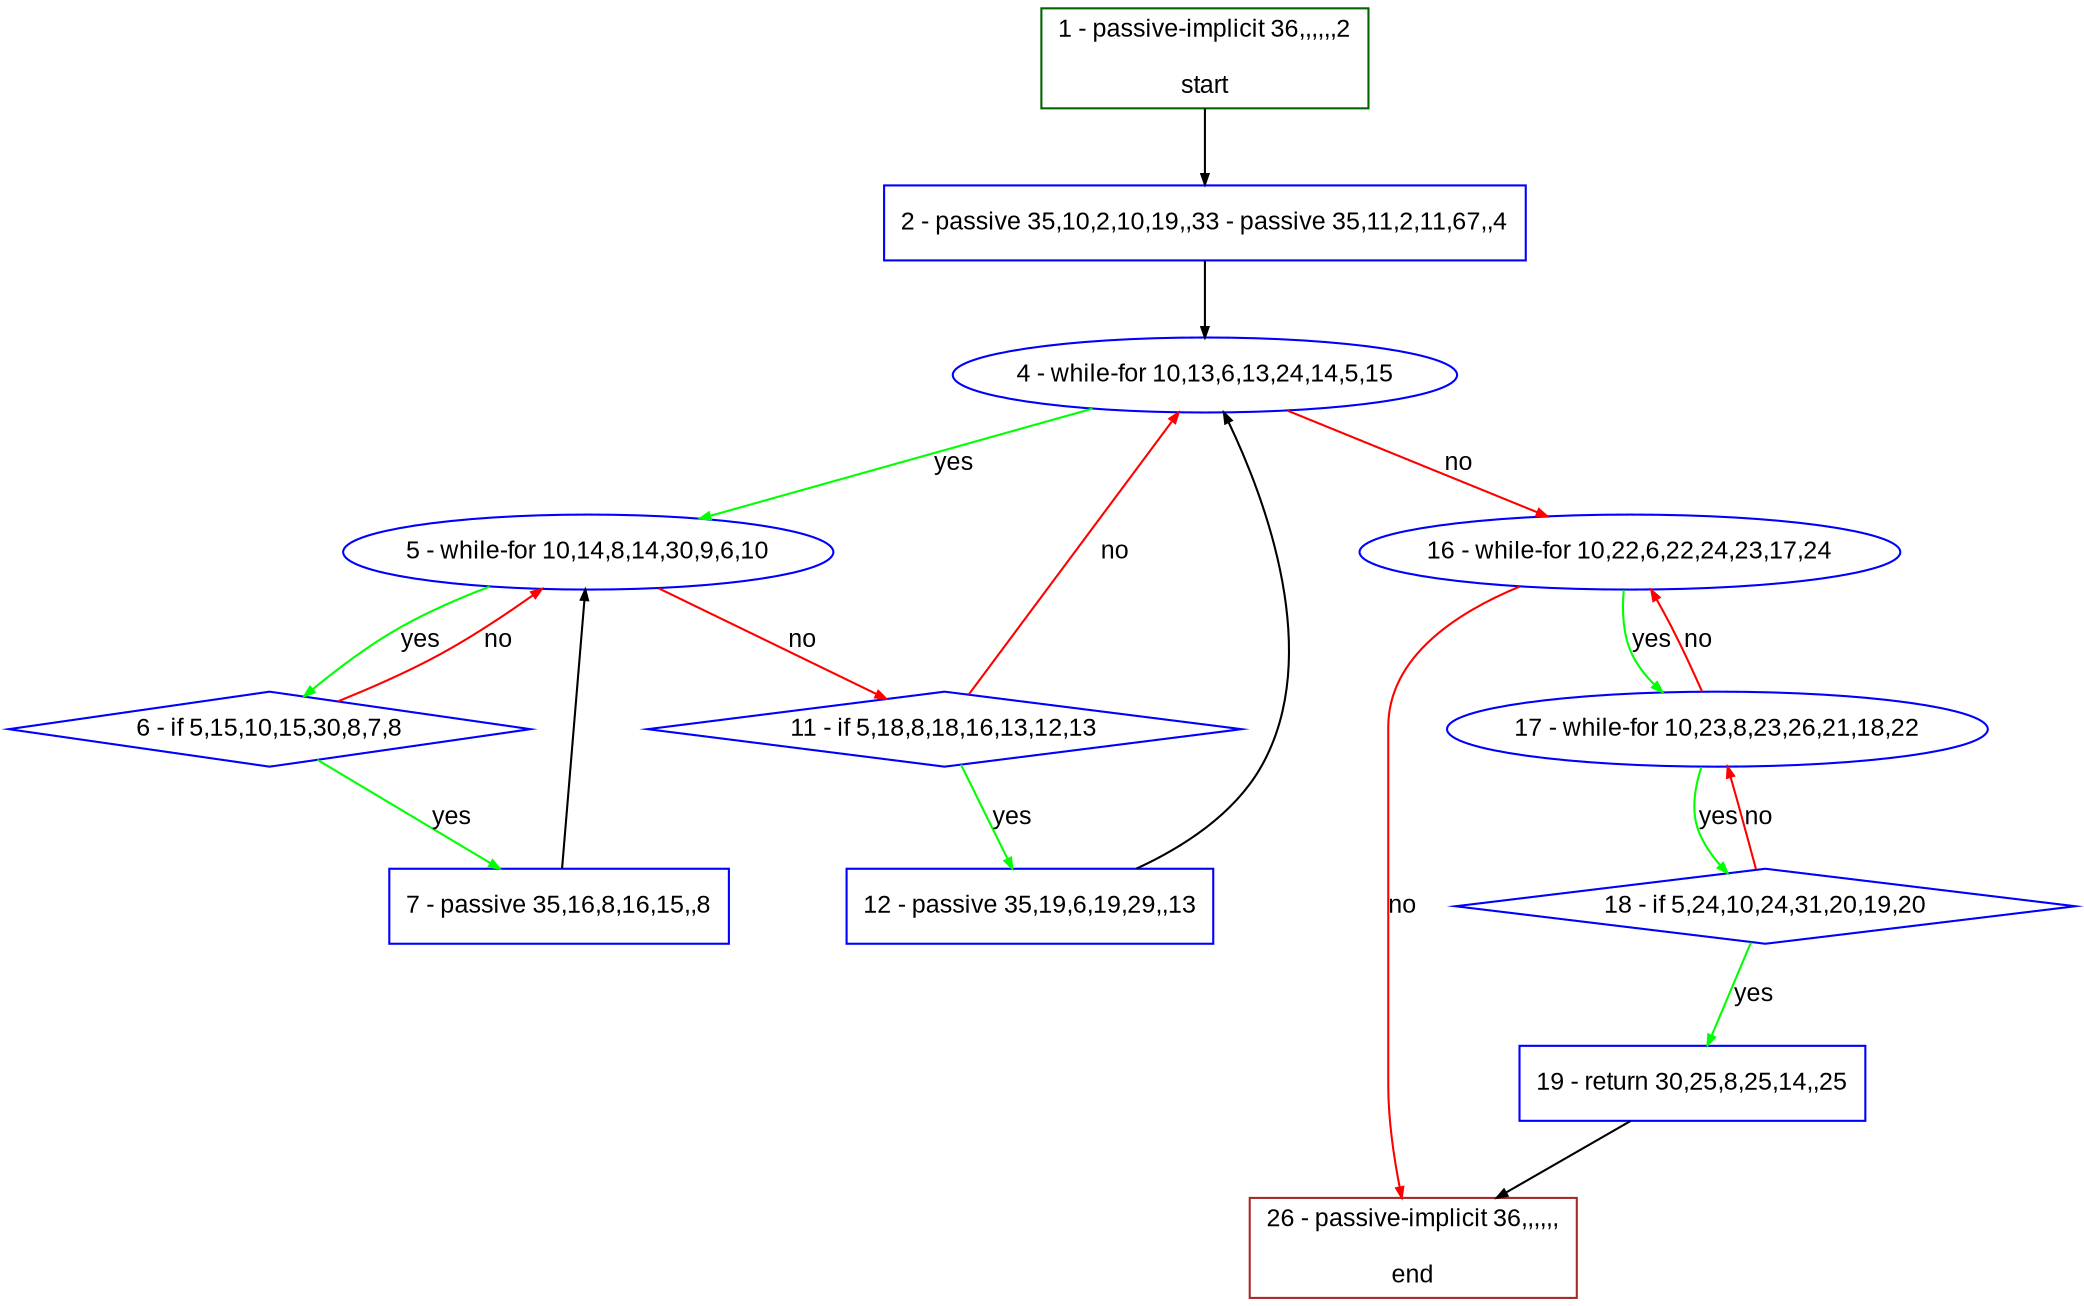digraph "" {
  graph [bgcolor="white", fillcolor="#FFFFCC", pack="true", packmode="clust", fontname="Arial", label="", fontsize="12", compound="true", style="rounded,filled"];
  node [node_initialized="no", fillcolor="white", fontname="Arial", label="", color="grey", fontsize="12", fixedsize="false", compound="true", shape="rectangle", style="filled"];
  edge [arrowtail="none", lhead="", fontcolor="black", fontname="Arial", label="", color="black", fontsize="12", arrowhead="normal", arrowsize="0.5", compound="true", ltail="", dir="forward"];
  __N1 [fillcolor="#ffffff", label="2 - passive 35,10,2,10,19,,33 - passive 35,11,2,11,67,,4", color="#0000ff", shape="box", style="filled"];
  __N2 [fillcolor="#ffffff", label="1 - passive-implicit 36,,,,,,2\n\nstart", color="#006400", shape="box", style="filled"];
  __N3 [fillcolor="#ffffff", label="4 - while-for 10,13,6,13,24,14,5,15", color="#0000ff", shape="oval", style="filled"];
  __N4 [fillcolor="#ffffff", label="5 - while-for 10,14,8,14,30,9,6,10", color="#0000ff", shape="oval", style="filled"];
  __N5 [fillcolor="#ffffff", label="16 - while-for 10,22,6,22,24,23,17,24", color="#0000ff", shape="oval", style="filled"];
  __N6 [fillcolor="#ffffff", label="6 - if 5,15,10,15,30,8,7,8", color="#0000ff", shape="diamond", style="filled"];
  __N7 [fillcolor="#ffffff", label="11 - if 5,18,8,18,16,13,12,13", color="#0000ff", shape="diamond", style="filled"];
  __N8 [fillcolor="#ffffff", label="7 - passive 35,16,8,16,15,,8", color="#0000ff", shape="box", style="filled"];
  __N9 [fillcolor="#ffffff", label="12 - passive 35,19,6,19,29,,13", color="#0000ff", shape="box", style="filled"];
  __N10 [fillcolor="#ffffff", label="17 - while-for 10,23,8,23,26,21,18,22", color="#0000ff", shape="oval", style="filled"];
  __N11 [fillcolor="#ffffff", label="26 - passive-implicit 36,,,,,,\n\nend", color="#a52a2a", shape="box", style="filled"];
  __N12 [fillcolor="#ffffff", label="18 - if 5,24,10,24,31,20,19,20", color="#0000ff", shape="diamond", style="filled"];
  __N13 [fillcolor="#ffffff", label="19 - return 30,25,8,25,14,,25", color="#0000ff", shape="box", style="filled"];
  __N2 -> __N1 [arrowtail="none", color="#000000", label="", arrowhead="normal", dir="forward"];
  __N1 -> __N3 [arrowtail="none", color="#000000", label="", arrowhead="normal", dir="forward"];
  __N3 -> __N4 [arrowtail="none", color="#00ff00", label="yes", arrowhead="normal", dir="forward"];
  __N3 -> __N5 [arrowtail="none", color="#ff0000", label="no", arrowhead="normal", dir="forward"];
  __N4 -> __N6 [arrowtail="none", color="#00ff00", label="yes", arrowhead="normal", dir="forward"];
  __N6 -> __N4 [arrowtail="none", color="#ff0000", label="no", arrowhead="normal", dir="forward"];
  __N4 -> __N7 [arrowtail="none", color="#ff0000", label="no", arrowhead="normal", dir="forward"];
  __N6 -> __N8 [arrowtail="none", color="#00ff00", label="yes", arrowhead="normal", dir="forward"];
  __N8 -> __N4 [arrowtail="none", color="#000000", label="", arrowhead="normal", dir="forward"];
  __N7 -> __N3 [arrowtail="none", color="#ff0000", label="no", arrowhead="normal", dir="forward"];
  __N7 -> __N9 [arrowtail="none", color="#00ff00", label="yes", arrowhead="normal", dir="forward"];
  __N9 -> __N3 [arrowtail="none", color="#000000", label="", arrowhead="normal", dir="forward"];
  __N5 -> __N10 [arrowtail="none", color="#00ff00", label="yes", arrowhead="normal", dir="forward"];
  __N10 -> __N5 [arrowtail="none", color="#ff0000", label="no", arrowhead="normal", dir="forward"];
  __N5 -> __N11 [arrowtail="none", color="#ff0000", label="no", arrowhead="normal", dir="forward"];
  __N10 -> __N12 [arrowtail="none", color="#00ff00", label="yes", arrowhead="normal", dir="forward"];
  __N12 -> __N10 [arrowtail="none", color="#ff0000", label="no", arrowhead="normal", dir="forward"];
  __N12 -> __N13 [arrowtail="none", color="#00ff00", label="yes", arrowhead="normal", dir="forward"];
  __N13 -> __N11 [arrowtail="none", color="#000000", label="", arrowhead="normal", dir="forward"];
}
